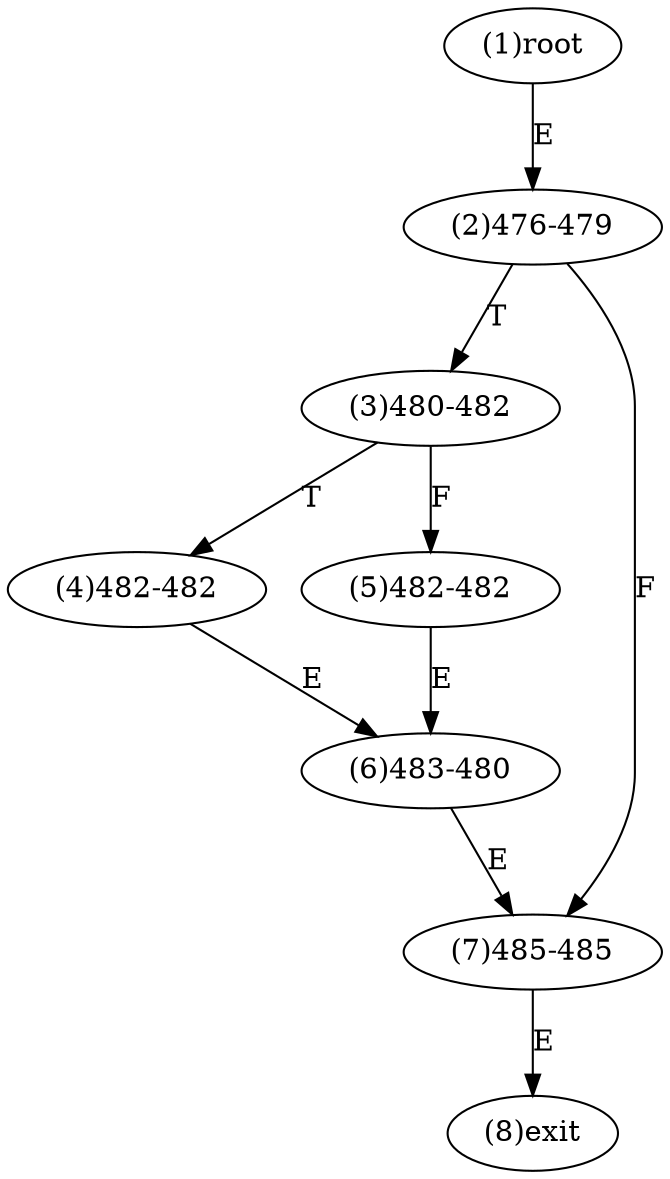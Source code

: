 digraph "" { 
1[ label="(1)root"];
2[ label="(2)476-479"];
3[ label="(3)480-482"];
4[ label="(4)482-482"];
5[ label="(5)482-482"];
6[ label="(6)483-480"];
7[ label="(7)485-485"];
8[ label="(8)exit"];
1->2[ label="E"];
2->7[ label="F"];
2->3[ label="T"];
3->5[ label="F"];
3->4[ label="T"];
4->6[ label="E"];
5->6[ label="E"];
6->7[ label="E"];
7->8[ label="E"];
}